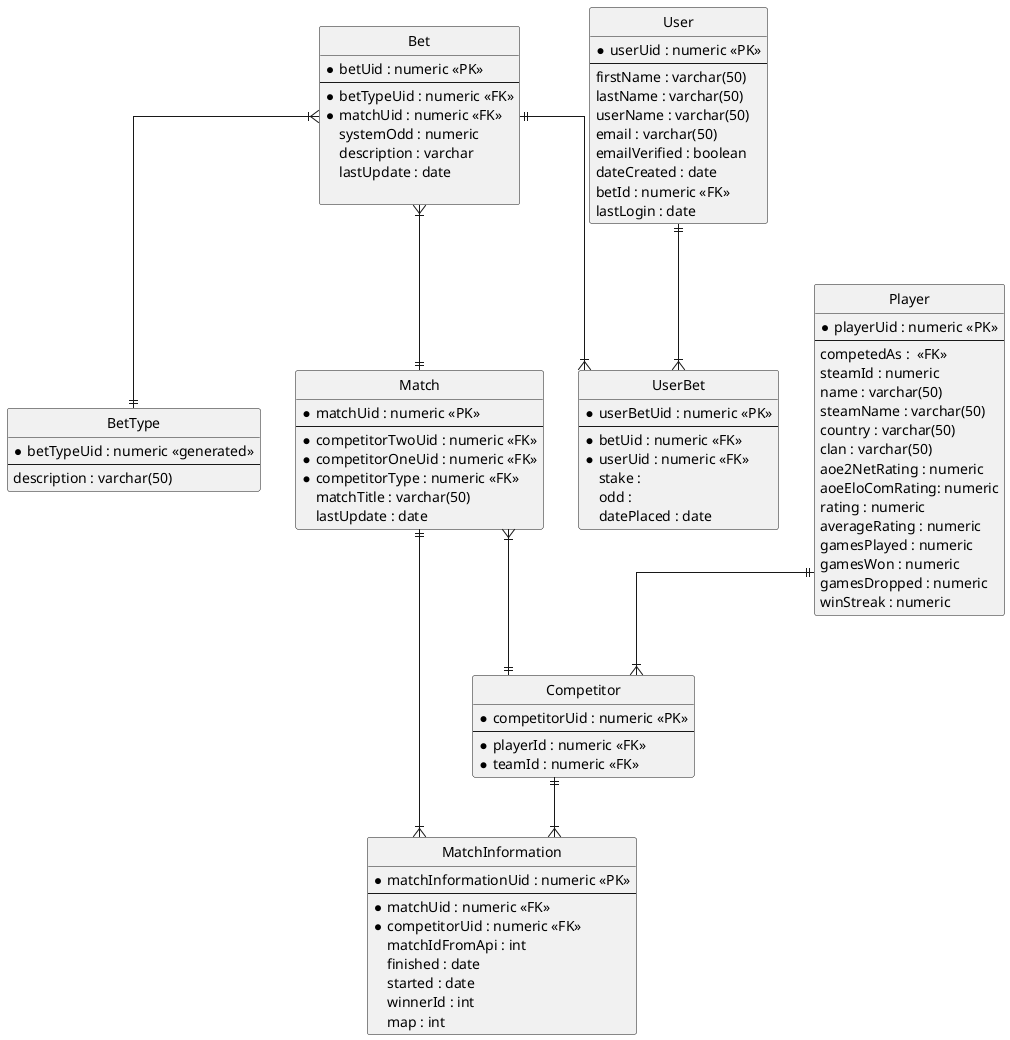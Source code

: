@startuml AOEBettingERDiagram

' hide the spot
hide circle

' avoid problems with angled crows feet
skinparam linetype ortho

entity "BetType" as betType {
  *betTypeUid : numeric <<generated>>
  --
  description : varchar(50)
}

entity "Bet" as bet {
  *betUid : numeric <<PK>>
  --
  *betTypeUid : numeric <<FK>>
  *matchUid : numeric <<FK>>
  systemOdd : numeric
  description : varchar
  lastUpdate : date
  
}

entity "Match" as match {
  *matchUid : numeric <<PK>>
  --
  *competitorTwoUid : numeric <<FK>>
  *competitorOneUid : numeric <<FK>>
  *competitorType : numeric <<FK>>
  matchTitle : varchar(50)
  lastUpdate : date
}

entity "Competitor" as competitor {
  *competitorUid : numeric <<PK>>
  --
  *playerId : numeric <<FK>>
  *teamId : numeric <<FK>>
}

entity "MatchInformation" as matchInformation {
  *matchInformationUid : numeric <<PK>>
  --
  *matchUid : numeric <<FK>>
  *competitorUid : numeric <<FK>>
  matchIdFromApi : int
  finished : date
  started : date
  winnerId : int
  map : int 
}

entity "UserBet" as userBet {
  * userBetUid : numeric <<PK>>
  --
  *betUid : numeric <<FK>>
  *userUid : numeric <<FK>>
  stake : 
  odd : 
  datePlaced : date
}

entity "User" as user {
  *userUid : numeric <<PK>>
  --
  firstName : varchar(50)
  lastName : varchar(50)
  userName : varchar(50)
  email : varchar(50) 
  emailVerified : boolean 
  dateCreated : date
  betId : numeric <<FK>>
  lastLogin : date
}

entity "Player" as player {
  *playerUid : numeric <<PK>>
  --
  competedAs :  <<FK>>
  steamId : numeric
  name : varchar(50)
  steamName : varchar(50)
  country : varchar(50)
  clan : varchar(50)
  aoe2NetRating : numeric
  aoeEloComRating: numeric
  rating : numeric
  averageRating : numeric
  gamesPlayed : numeric
  gamesWon : numeric
  gamesDropped : numeric
  winStreak : numeric
}

' Crow's foot notation reference:
' Zero or One	|o--
' Exactly One	||--
' Zero or Many	}o--
' One or Many	}|--
' 
' Examples:
' @OneToOne: A ||--|| B
' @OneToMany: A ||--|{ B
' @ManyToOne: A }|--|| B
' @ManyToMany: A }|--|{ B

bet }|--|| betType
bet ||--|{ userBet
competitor ||--|{ matchInformation
bet }|--|| match
match }|--|| competitor
match ||--|{ matchInformation
player ||--|{ competitor  
user ||--|{ userBet

@enduml